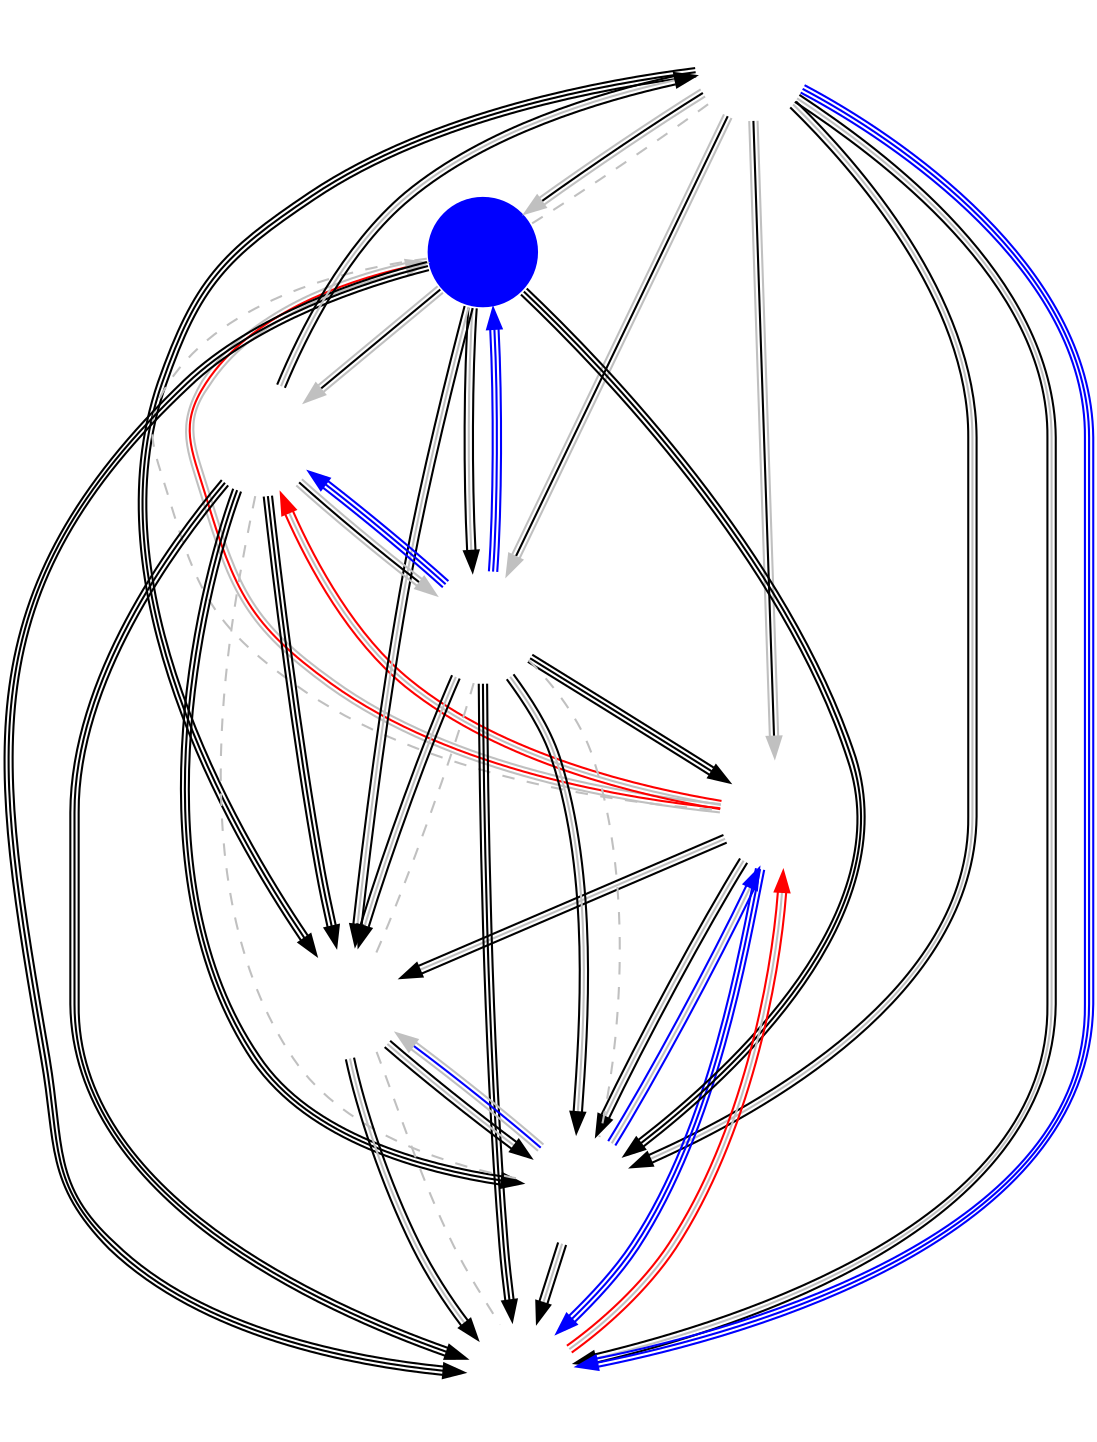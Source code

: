 digraph NA {
	node [shape=circle fixedsize=true width=.75 label="" color="white"];
	imagepath="logos/";
	GFE	[ image="gale-force-esports.png" ];
	SSG	[ image="space-station-gaming.png" ];
	TS	[ image="tempo-storm.png" style=filled fillcolor=blue ];
	TF	[ image="team-freedom.png" ];
	R2E	[ image="roll20.png" ];
	SSS	[ image="superstars.png" ];
	LF	[ image="lag-force.png" ];
	EID	[ image="even-in-death.png" ];

	/* Phase 1 Aggregates */
//	GFE	->	SSG	[ color="lightgray:lightgray" ]
//	GFE	->	TS	[ color="lightgray" ]
//	GFE	->	TF	[ color="lightgray:lightgray" ]
//	R2E	->	GFE	[ color="lightgray" ]
//	GFE	->	SSS	[ color="lightgray:lightgray:lightgray" ]
//	GFE	->	LF	[ color="lightgray:lightgray:lightgray" ]
//	TS	->	SSG	[ color="lightgray:lightgray:lightgray" ]
//	TF	->	SSG	[ color="lightgray" ]
//	R2E	->	SSG	[ color="lightgray:lightgray" ]
//	SSS	->	SSG	[ color="lightgray:lightgray" ]
//	SSG	->	LF	[ color="lightgray" ]
//	TS	->	TF	[ color="lightgray:lightgray" constraint="false" ]
//	TS	->	R2E	[ color="lightgray" ]
//	TS	->	SSS	[ color="lightgray:lightgray" ]
//	TS	->	LF	[ color="lightgray" ]
//	R2E	->	TF	[ color="lightgray:lightgray:lightgray" ]
//	TF	->	SSS	[ color="lightgray" ]
//	TF	->	LF	[ color="lightgray:lightgray:lightgray" ]
//	R2E	->	SSS	[ color="lightgray:lightgray:lightgray" ]
//	R2E	->	LF	[ color="lightgray:lightgray:lightgray" ]
//	SSS	->	LF	[ color="lightgray:lightgray" ]

	/* Phase 2 Group stage 1 - Round 1 */
	SSG	->	SSS	[ color="black:gray:black" ]
	TF	->	EID	[ color="black:black:black" ]
	SSG	->	TF	[ /*color="black:gray:black"*/ color="red:gray:red" constraint="false" ]
	GFE	->	LF	[ color="black:gray:black" ]
	GFE	->	R2E	[ color="gray:black:gray" ]
	TS	->	EID	[ color="black:black:black" ]

	/* Phase 2 Group stage 1 - Round 2 */
	GFE	->	TS	[ color="gray:black:gray" ]
	R2E	->	LF	[ color="black:gray:black" ]
	SSS	->	EID	[ color="black:gray:black" ]
	TF	->	LF	[ color="black:black:black" ]
	SSG	->	TS	[ /*color="gray:black:gray"*/ color="gray:red:gray" constraint="false" ]
	R2E	->	SSS	[ color="black:gray:black" ]

	/* Phase 2 Group stage 1 - Round 3 */
	GFE	->	SSG	[ color="gray:black:gray" ]
	TF	->	SSS	[ color="black:black:black" ]
	TS	->	LF	[ color="black:black:black" ]
	R2E	->	EID	[ color="black:black:black" ]
	TF	->	GFE	[ color="black:gray:black" ]
	TS	->	SSS	[ color="black:gray:black" ]

	/* Phase 2 Group stage 1 - Round 4 */
	SSG	->	LF	[ color="black:gray:black" ]
	TF	->	R2E	[ color="gray:black:gray" ]
	TS	->	R2E	[ color="black:gray:black" ]
	GFE	->	EID	[ color="black:gray:black" ]
	EID	->	SSG	[ /*color="black:gray:black"*/ color="red:gray:red" constraint="false" ]
	SSS	->	LF	[ color="black:gray:black" ]

	/* Phase 2 Group stage 1 - Round 5 */
	R2E	->	SSG	[ color="black:black:black" ]
	GFE	->	SSS	[ color="black:black:black" ]
	LF	->	EID	[ color="black:gray:black" ]
	TS	->	TF	[ color="gray:black:gray" ]

	/* Phase 2 Group stage 2 - Round 1 */
	LF	->	SSG	[ color="blue:gray:blue" ]
	R2E	->	TF	[ color="blue:blue:blue" ]
	R2E	->	TS	[ color="blue:blue:blue" ]
	GFE	->	EID	[ color="blue:blue:blue" ]
	SSG	->	EID	[ color="blue:blue:blue" ]
	LF	->	SSS	[ color="gray:blue:gray" ]	

	edge [ color="gray" dir="none" constraint="false" style="dashed"]

	TS	->	GFE
	R2E	->	LF
	SSS	->	EID
	TF	->	LF
	TS	->	SSG
	SSS	->	R2E
}
